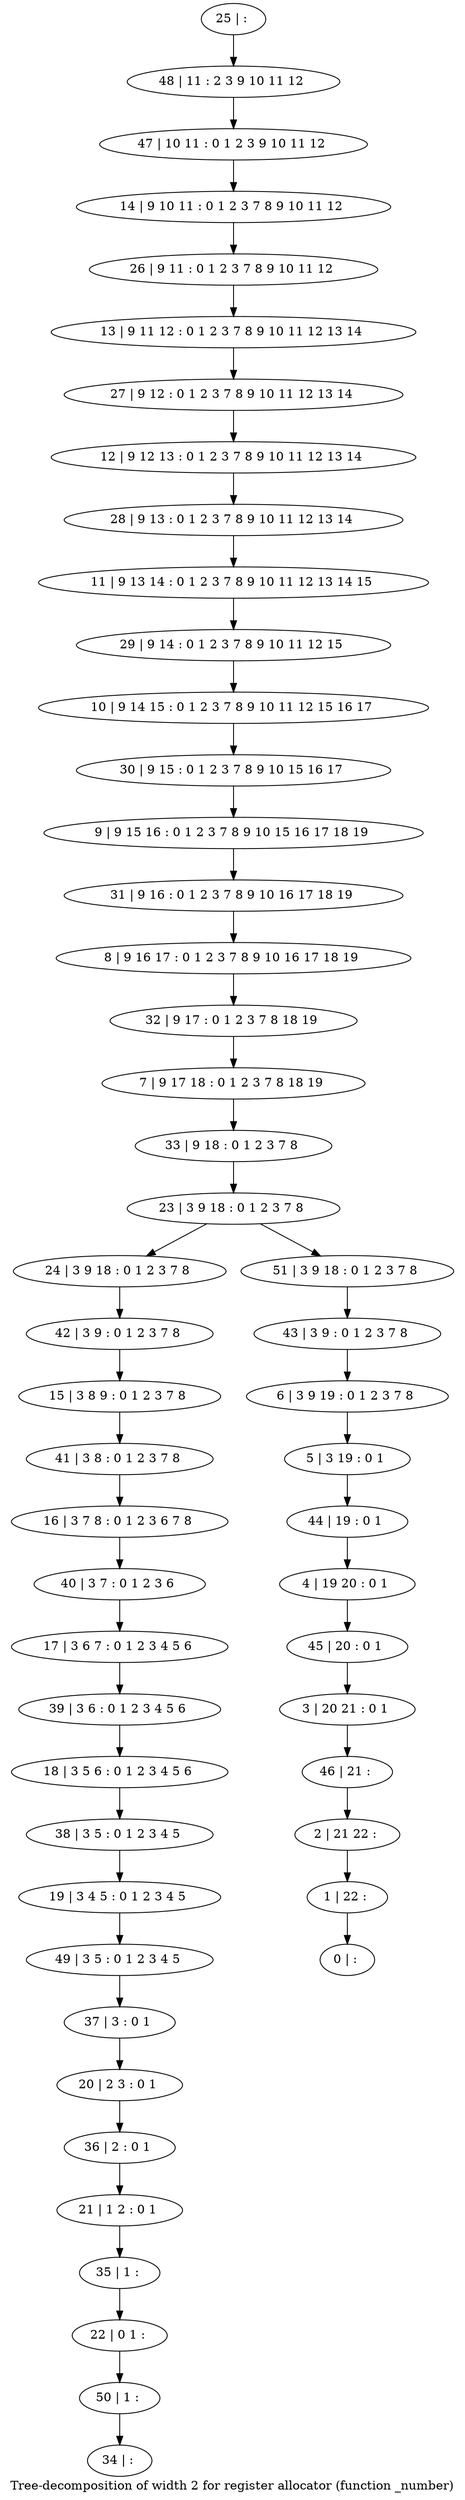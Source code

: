 digraph G {
graph [label="Tree-decomposition of width 2 for register allocator (function _number)"]
0[label="0 | : "];
1[label="1 | 22 : "];
2[label="2 | 21 22 : "];
3[label="3 | 20 21 : 0 1 "];
4[label="4 | 19 20 : 0 1 "];
5[label="5 | 3 19 : 0 1 "];
6[label="6 | 3 9 19 : 0 1 2 3 7 8 "];
7[label="7 | 9 17 18 : 0 1 2 3 7 8 18 19 "];
8[label="8 | 9 16 17 : 0 1 2 3 7 8 9 10 16 17 18 19 "];
9[label="9 | 9 15 16 : 0 1 2 3 7 8 9 10 15 16 17 18 19 "];
10[label="10 | 9 14 15 : 0 1 2 3 7 8 9 10 11 12 15 16 17 "];
11[label="11 | 9 13 14 : 0 1 2 3 7 8 9 10 11 12 13 14 15 "];
12[label="12 | 9 12 13 : 0 1 2 3 7 8 9 10 11 12 13 14 "];
13[label="13 | 9 11 12 : 0 1 2 3 7 8 9 10 11 12 13 14 "];
14[label="14 | 9 10 11 : 0 1 2 3 7 8 9 10 11 12 "];
15[label="15 | 3 8 9 : 0 1 2 3 7 8 "];
16[label="16 | 3 7 8 : 0 1 2 3 6 7 8 "];
17[label="17 | 3 6 7 : 0 1 2 3 4 5 6 "];
18[label="18 | 3 5 6 : 0 1 2 3 4 5 6 "];
19[label="19 | 3 4 5 : 0 1 2 3 4 5 "];
20[label="20 | 2 3 : 0 1 "];
21[label="21 | 1 2 : 0 1 "];
22[label="22 | 0 1 : "];
23[label="23 | 3 9 18 : 0 1 2 3 7 8 "];
24[label="24 | 3 9 18 : 0 1 2 3 7 8 "];
25[label="25 | : "];
26[label="26 | 9 11 : 0 1 2 3 7 8 9 10 11 12 "];
27[label="27 | 9 12 : 0 1 2 3 7 8 9 10 11 12 13 14 "];
28[label="28 | 9 13 : 0 1 2 3 7 8 9 10 11 12 13 14 "];
29[label="29 | 9 14 : 0 1 2 3 7 8 9 10 11 12 15 "];
30[label="30 | 9 15 : 0 1 2 3 7 8 9 10 15 16 17 "];
31[label="31 | 9 16 : 0 1 2 3 7 8 9 10 16 17 18 19 "];
32[label="32 | 9 17 : 0 1 2 3 7 8 18 19 "];
33[label="33 | 9 18 : 0 1 2 3 7 8 "];
34[label="34 | : "];
35[label="35 | 1 : "];
36[label="36 | 2 : 0 1 "];
37[label="37 | 3 : 0 1 "];
38[label="38 | 3 5 : 0 1 2 3 4 5 "];
39[label="39 | 3 6 : 0 1 2 3 4 5 6 "];
40[label="40 | 3 7 : 0 1 2 3 6 "];
41[label="41 | 3 8 : 0 1 2 3 7 8 "];
42[label="42 | 3 9 : 0 1 2 3 7 8 "];
43[label="43 | 3 9 : 0 1 2 3 7 8 "];
44[label="44 | 19 : 0 1 "];
45[label="45 | 20 : 0 1 "];
46[label="46 | 21 : "];
47[label="47 | 10 11 : 0 1 2 3 9 10 11 12 "];
48[label="48 | 11 : 2 3 9 10 11 12 "];
49[label="49 | 3 5 : 0 1 2 3 4 5 "];
50[label="50 | 1 : "];
51[label="51 | 3 9 18 : 0 1 2 3 7 8 "];
35->22 ;
21->35 ;
36->21 ;
20->36 ;
37->20 ;
38->19 ;
18->38 ;
39->18 ;
17->39 ;
40->17 ;
16->40 ;
41->16 ;
15->41 ;
42->15 ;
24->42 ;
49->37 ;
19->49 ;
50->34 ;
22->50 ;
25->48 ;
48->47 ;
47->14 ;
14->26 ;
26->13 ;
13->27 ;
27->12 ;
12->28 ;
28->11 ;
11->29 ;
29->10 ;
10->30 ;
30->9 ;
9->31 ;
31->8 ;
8->32 ;
32->7 ;
7->33 ;
33->23 ;
43->6 ;
6->5 ;
5->44 ;
44->4 ;
4->45 ;
45->3 ;
3->46 ;
46->2 ;
2->1 ;
1->0 ;
51->43 ;
23->24 ;
23->51 ;
}
